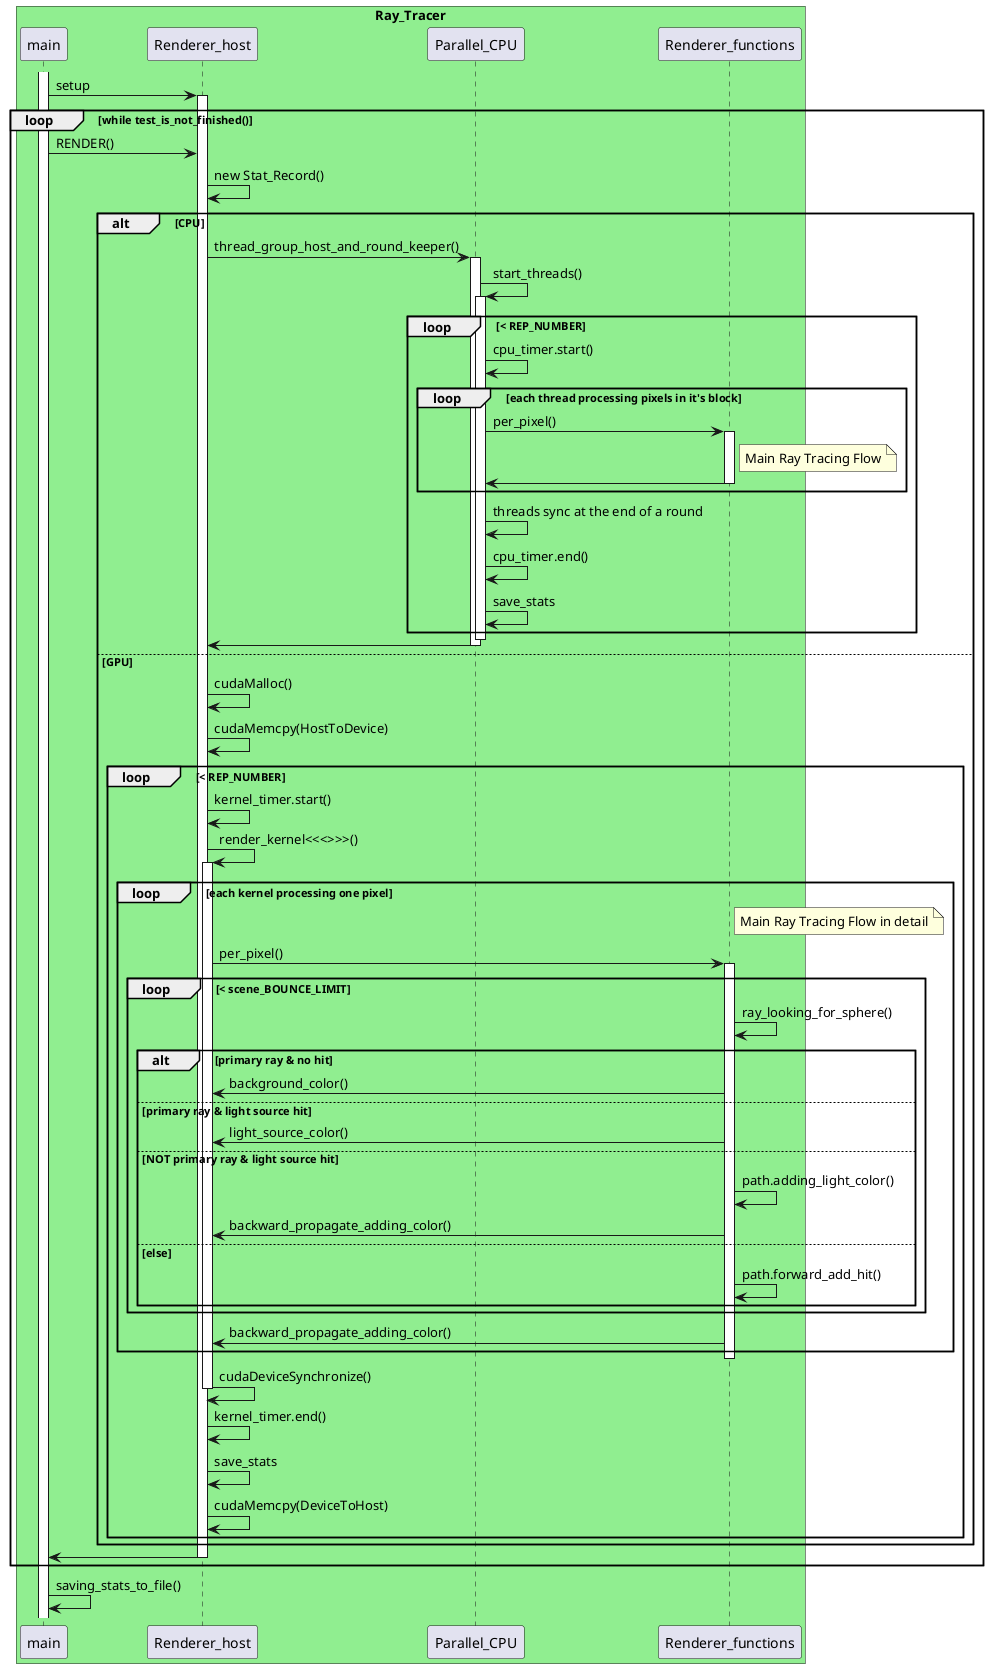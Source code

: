 @startuml Ray_Tracer

box "Ray_Tracer" #LightGreen
participant main
participant Renderer_host
participant Parallel_CPU
participant Renderer_functions
end box

activate main
main -> Renderer_host: setup
activate Renderer_host
loop while test_is_not_finished()
main -> Renderer_host: RENDER()
Renderer_host -> Renderer_host: new Stat_Record()
alt CPU
Renderer_host -> Parallel_CPU: thread_group_host_and_round_keeper()
activate Parallel_CPU
Parallel_CPU -> Parallel_CPU: start_threads()
activate Parallel_CPU
loop < REP_NUMBER
Parallel_CPU -> Parallel_CPU: cpu_timer.start()
loop each thread processing pixels in it's block
Parallel_CPU -> Renderer_functions: per_pixel()
activate Renderer_functions
note right of Renderer_functions
Main Ray Tracing Flow
end note
Renderer_functions -> Parallel_CPU
deactivate Renderer_functions
end
Parallel_CPU -> Parallel_CPU: threads sync at the end of a round
Parallel_CPU -> Parallel_CPU: cpu_timer.end()
Parallel_CPU -> Parallel_CPU: save_stats
end
deactivate Parallel_CPU
deactivate Renderer_functions
Parallel_CPU -> Renderer_host
deactivate Parallel_CPU
else GPU
Renderer_host -> Renderer_host: cudaMalloc()
Renderer_host -> Renderer_host: cudaMemcpy(HostToDevice)
loop < REP_NUMBER
Renderer_host -> Renderer_host: kernel_timer.start()
Renderer_host -> Renderer_host: render_kernel<<<>>>()
activate Renderer_host
loop each kernel processing one pixel
note right of Renderer_functions
Main Ray Tracing Flow in detail
end note
Renderer_host -> Renderer_functions: per_pixel()
activate Renderer_functions
loop < scene_BOUNCE_LIMIT
Renderer_functions -> Renderer_functions: ray_looking_for_sphere()


alt primary ray & no hit
Renderer_functions -> Renderer_host: background_color()
else primary ray & light source hit
Renderer_functions -> Renderer_host: light_source_color()
else NOT primary ray & light source hit
Renderer_functions -> Renderer_functions: path.adding_light_color()



Renderer_functions -> Renderer_host: backward_propagate_adding_color()



else else
Renderer_functions -> Renderer_functions: path.forward_add_hit()



end
end
Renderer_functions -> Renderer_host: backward_propagate_adding_color()
end
deactivate Renderer_functions
Renderer_host -> Renderer_host: cudaDeviceSynchronize()
deactivate Renderer_host
Renderer_host -> Renderer_host: kernel_timer.end()
Renderer_host -> Renderer_host: save_stats
Renderer_host -> Renderer_host: cudaMemcpy(DeviceToHost)
end
end
Renderer_host -> main
deactivate Renderer_host
end
main -> main: saving_stats_to_file()

@enduml